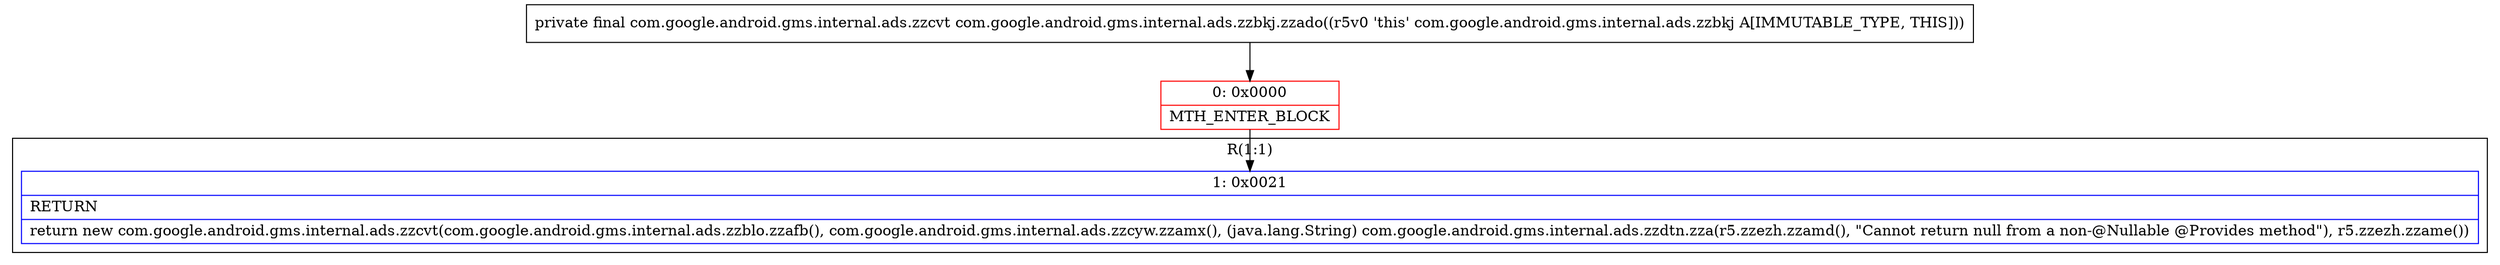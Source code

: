 digraph "CFG forcom.google.android.gms.internal.ads.zzbkj.zzado()Lcom\/google\/android\/gms\/internal\/ads\/zzcvt;" {
subgraph cluster_Region_657009765 {
label = "R(1:1)";
node [shape=record,color=blue];
Node_1 [shape=record,label="{1\:\ 0x0021|RETURN\l|return new com.google.android.gms.internal.ads.zzcvt(com.google.android.gms.internal.ads.zzblo.zzafb(), com.google.android.gms.internal.ads.zzcyw.zzamx(), (java.lang.String) com.google.android.gms.internal.ads.zzdtn.zza(r5.zzezh.zzamd(), \"Cannot return null from a non\-@Nullable @Provides method\"), r5.zzezh.zzame())\l}"];
}
Node_0 [shape=record,color=red,label="{0\:\ 0x0000|MTH_ENTER_BLOCK\l}"];
MethodNode[shape=record,label="{private final com.google.android.gms.internal.ads.zzcvt com.google.android.gms.internal.ads.zzbkj.zzado((r5v0 'this' com.google.android.gms.internal.ads.zzbkj A[IMMUTABLE_TYPE, THIS])) }"];
MethodNode -> Node_0;
Node_0 -> Node_1;
}

